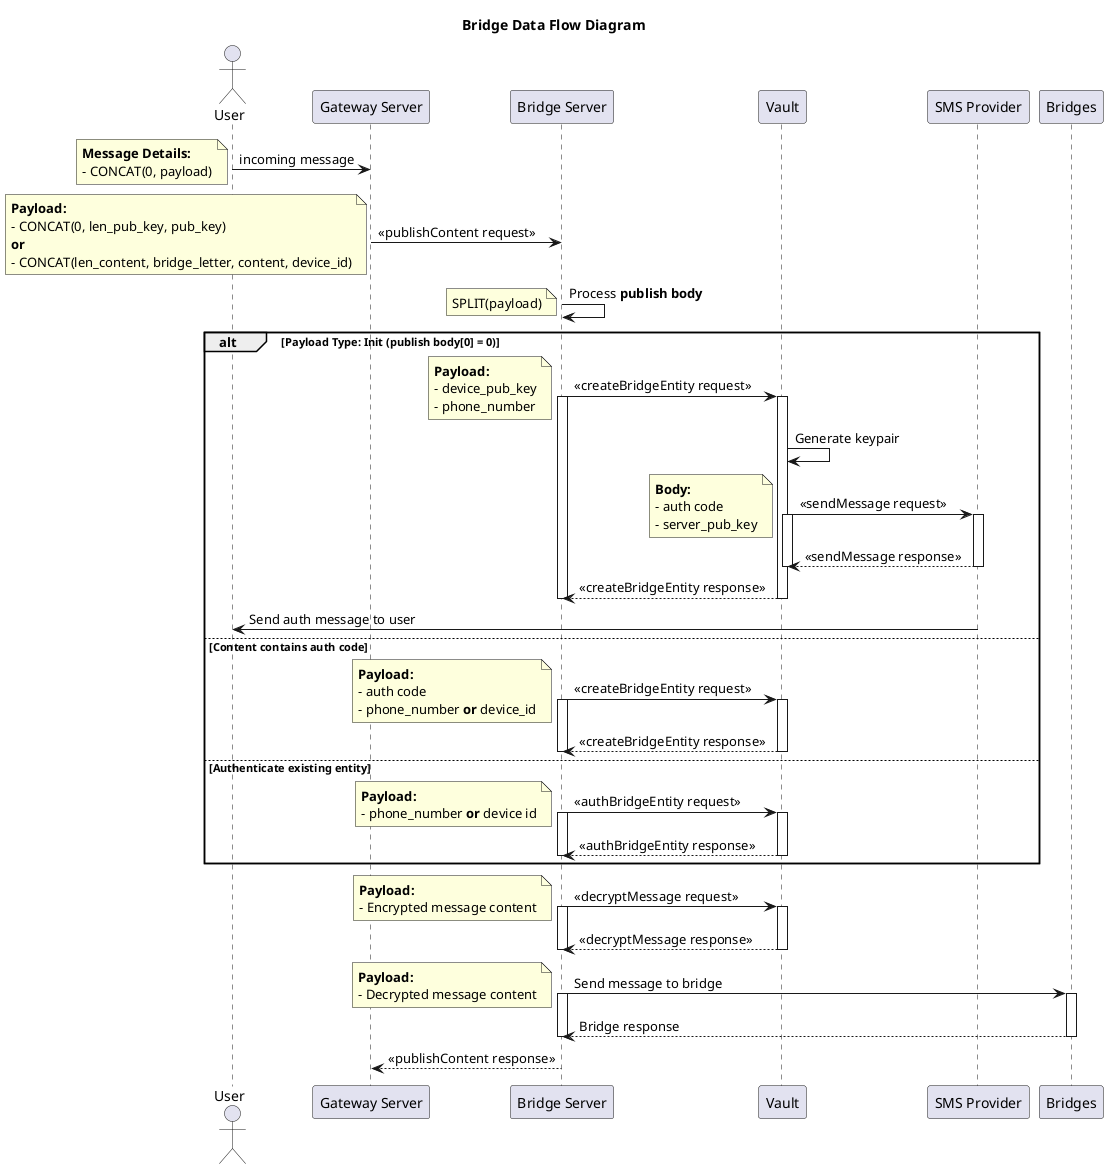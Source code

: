 @startuml "Bridge Data Flow Diagram"
title Bridge Data Flow Diagram

actor User as U
participant "Gateway Server" as GS
participant "Bridge Server" as BS
participant "Vault" as V
participant "SMS Provider" as SP
participant "Bridges" as B

U -> GS : incoming message
    note left
        **Message Details:**
        - CONCAT(0, payload)
    end note

GS -> BS : << publishContent request >>
    note left
        **Payload:**
        - CONCAT(0, len_pub_key, pub_key)
        **or**
        - CONCAT(len_content, bridge_letter, content, device_id)
    end note

BS -> BS : Process **publish body**
    note left: SPLIT(payload)

alt Payload Type: Init (publish body[0] = 0)
    BS -> V : << createBridgeEntity request >>
        activate BS
        note left
            **Payload:**
            - device_pub_key
            - phone_number
        end note

        activate V
        V -> V : Generate keypair
        V -> SP : << sendMessage request >>
            activate V
            note left
                **Body:**
                - auth code
                - server_pub_key
            end note
            activate SP
            return << sendMessage response >>
        deactivate V

        return << createBridgeEntity response >>
    deactivate BS

    SP -> U : Send auth message to user

else Content contains auth code
    BS -> V : << createBridgeEntity request >>
        activate BS
        note left
            **Payload:**
            - auth code
            - phone_number **or** device_id
        end note
        activate V
        return << createBridgeEntity response >>
    deactivate BS

else Authenticate existing entity
    BS -> V : << authBridgeEntity request >>
        activate BS
        note left
            **Payload:**
            - phone_number **or** device id
        end note
        activate V
        return << authBridgeEntity response >>
    deactivate BS
end

BS -> V : << decryptMessage request >>
    activate BS
    note left
        **Payload:**
        - Encrypted message content
    end note
    activate V
    return << decryptMessage response >>
deactivate BS

BS -> B : Send message to bridge
    activate BS
    note left
        **Payload:**
        - Decrypted message content
    end note
    activate B
    return Bridge response
deactivate BS

BS --> GS : << publishContent response >>

@enduml
